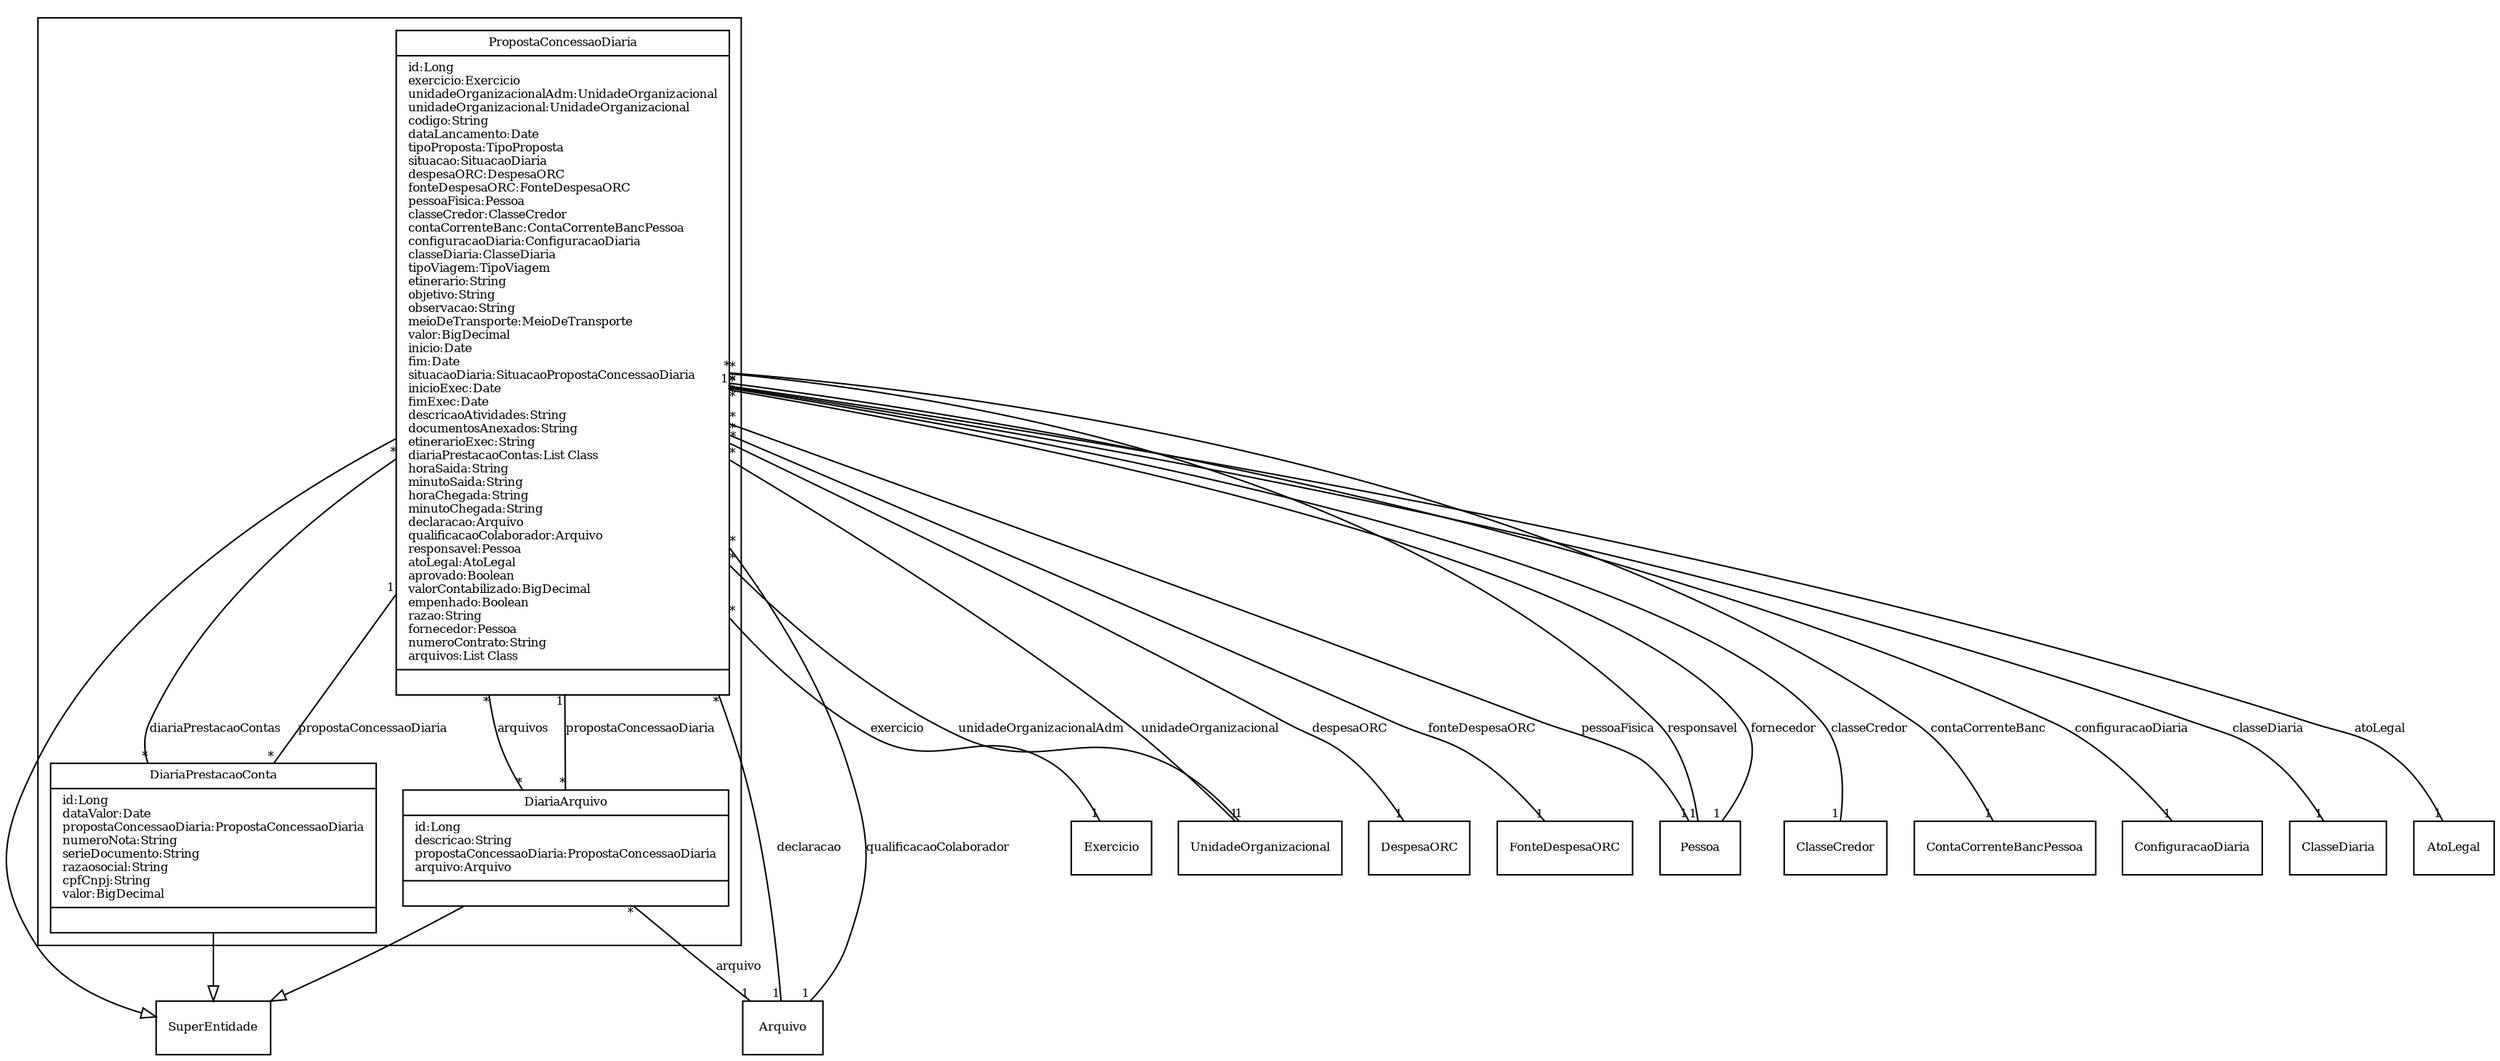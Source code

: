 digraph G{
fontname = "Times-Roman"
fontsize = 8

node [
        fontname = "Times-Roman"
        fontsize = 8
        shape = "record"
]

edge [
        fontname = "Times-Roman"
        fontsize = 8
]

subgraph clusterCONCESSAO_DE_SUPRIMENTO_DE_FUNDO
{
PropostaConcessaoDiaria [label = "{PropostaConcessaoDiaria|id:Long\lexercicio:Exercicio\lunidadeOrganizacionalAdm:UnidadeOrganizacional\lunidadeOrganizacional:UnidadeOrganizacional\lcodigo:String\ldataLancamento:Date\ltipoProposta:TipoProposta\lsituacao:SituacaoDiaria\ldespesaORC:DespesaORC\lfonteDespesaORC:FonteDespesaORC\lpessoaFisica:Pessoa\lclasseCredor:ClasseCredor\lcontaCorrenteBanc:ContaCorrenteBancPessoa\lconfiguracaoDiaria:ConfiguracaoDiaria\lclasseDiaria:ClasseDiaria\ltipoViagem:TipoViagem\letinerario:String\lobjetivo:String\lobservacao:String\lmeioDeTransporte:MeioDeTransporte\lvalor:BigDecimal\linicio:Date\lfim:Date\lsituacaoDiaria:SituacaoPropostaConcessaoDiaria\linicioExec:Date\lfimExec:Date\ldescricaoAtividades:String\ldocumentosAnexados:String\letinerarioExec:String\ldiariaPrestacaoContas:List Class\lhoraSaida:String\lminutoSaida:String\lhoraChegada:String\lminutoChegada:String\ldeclaracao:Arquivo\lqualificacaoColaborador:Arquivo\lresponsavel:Pessoa\latoLegal:AtoLegal\laprovado:Boolean\lvalorContabilizado:BigDecimal\lempenhado:Boolean\lrazao:String\lfornecedor:Pessoa\lnumeroContrato:String\larquivos:List Class\l|\l}"]
DiariaPrestacaoConta [label = "{DiariaPrestacaoConta|id:Long\ldataValor:Date\lpropostaConcessaoDiaria:PropostaConcessaoDiaria\lnumeroNota:String\lserieDocumento:String\lrazaosocial:String\lcpfCnpj:String\lvalor:BigDecimal\l|\l}"]
DiariaArquivo [label = "{DiariaArquivo|id:Long\ldescricao:String\lpropostaConcessaoDiaria:PropostaConcessaoDiaria\larquivo:Arquivo\l|\l}"]
}
edge [arrowhead = "none" headlabel = "1" taillabel = "*"] PropostaConcessaoDiaria -> Exercicio [label = "exercicio"]
edge [arrowhead = "none" headlabel = "1" taillabel = "*"] PropostaConcessaoDiaria -> UnidadeOrganizacional [label = "unidadeOrganizacionalAdm"]
edge [arrowhead = "none" headlabel = "1" taillabel = "*"] PropostaConcessaoDiaria -> UnidadeOrganizacional [label = "unidadeOrganizacional"]
edge [arrowhead = "none" headlabel = "1" taillabel = "*"] PropostaConcessaoDiaria -> DespesaORC [label = "despesaORC"]
edge [arrowhead = "none" headlabel = "1" taillabel = "*"] PropostaConcessaoDiaria -> FonteDespesaORC [label = "fonteDespesaORC"]
edge [arrowhead = "none" headlabel = "1" taillabel = "*"] PropostaConcessaoDiaria -> Pessoa [label = "pessoaFisica"]
edge [arrowhead = "none" headlabel = "1" taillabel = "*"] PropostaConcessaoDiaria -> ClasseCredor [label = "classeCredor"]
edge [arrowhead = "none" headlabel = "1" taillabel = "*"] PropostaConcessaoDiaria -> ContaCorrenteBancPessoa [label = "contaCorrenteBanc"]
edge [arrowhead = "none" headlabel = "1" taillabel = "*"] PropostaConcessaoDiaria -> ConfiguracaoDiaria [label = "configuracaoDiaria"]
edge [arrowhead = "none" headlabel = "1" taillabel = "*"] PropostaConcessaoDiaria -> ClasseDiaria [label = "classeDiaria"]
edge [arrowhead = "none" headlabel = "*" taillabel = "*"] PropostaConcessaoDiaria -> DiariaPrestacaoConta [label = "diariaPrestacaoContas"]
edge [arrowhead = "none" headlabel = "1" taillabel = "*"] PropostaConcessaoDiaria -> Arquivo [label = "declaracao"]
edge [arrowhead = "none" headlabel = "1" taillabel = "*"] PropostaConcessaoDiaria -> Arquivo [label = "qualificacaoColaborador"]
edge [arrowhead = "none" headlabel = "1" taillabel = "*"] PropostaConcessaoDiaria -> Pessoa [label = "responsavel"]
edge [arrowhead = "none" headlabel = "1" taillabel = "1"] PropostaConcessaoDiaria -> AtoLegal [label = "atoLegal"]
edge [arrowhead = "none" headlabel = "1" taillabel = "*"] PropostaConcessaoDiaria -> Pessoa [label = "fornecedor"]
edge [arrowhead = "none" headlabel = "*" taillabel = "*"] PropostaConcessaoDiaria -> DiariaArquivo [label = "arquivos"]
edge [ arrowhead = "empty" headlabel = "" taillabel = ""] PropostaConcessaoDiaria -> SuperEntidade
edge [arrowhead = "none" headlabel = "1" taillabel = "*"] DiariaPrestacaoConta -> PropostaConcessaoDiaria [label = "propostaConcessaoDiaria"]
edge [ arrowhead = "empty" headlabel = "" taillabel = ""] DiariaPrestacaoConta -> SuperEntidade
edge [arrowhead = "none" headlabel = "1" taillabel = "*"] DiariaArquivo -> PropostaConcessaoDiaria [label = "propostaConcessaoDiaria"]
edge [arrowhead = "none" headlabel = "1" taillabel = "*"] DiariaArquivo -> Arquivo [label = "arquivo"]
edge [ arrowhead = "empty" headlabel = "" taillabel = ""] DiariaArquivo -> SuperEntidade
}
